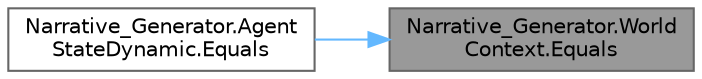 digraph "Narrative_Generator.WorldContext.Equals"
{
 // LATEX_PDF_SIZE
  bgcolor="transparent";
  edge [fontname=Helvetica,fontsize=10,labelfontname=Helvetica,labelfontsize=10];
  node [fontname=Helvetica,fontsize=10,shape=box,height=0.2,width=0.4];
  rankdir="RL";
  Node1 [label="Narrative_Generator.World\lContext.Equals",height=0.2,width=0.4,color="gray40", fillcolor="grey60", style="filled", fontcolor="black",tooltip="Method for comparing two WantToEntrap instance."];
  Node1 -> Node2 [dir="back",color="steelblue1",style="solid"];
  Node2 [label="Narrative_Generator.Agent\lStateDynamic.Equals",height=0.2,width=0.4,color="grey40", fillcolor="white", style="filled",URL="$class_narrative___generator_1_1_agent_state_dynamic.html#a59fb7a36b2fc079b0b5c96cf707ad7f2",tooltip="Method for comparing two dynamic parts of agent states."];
}
